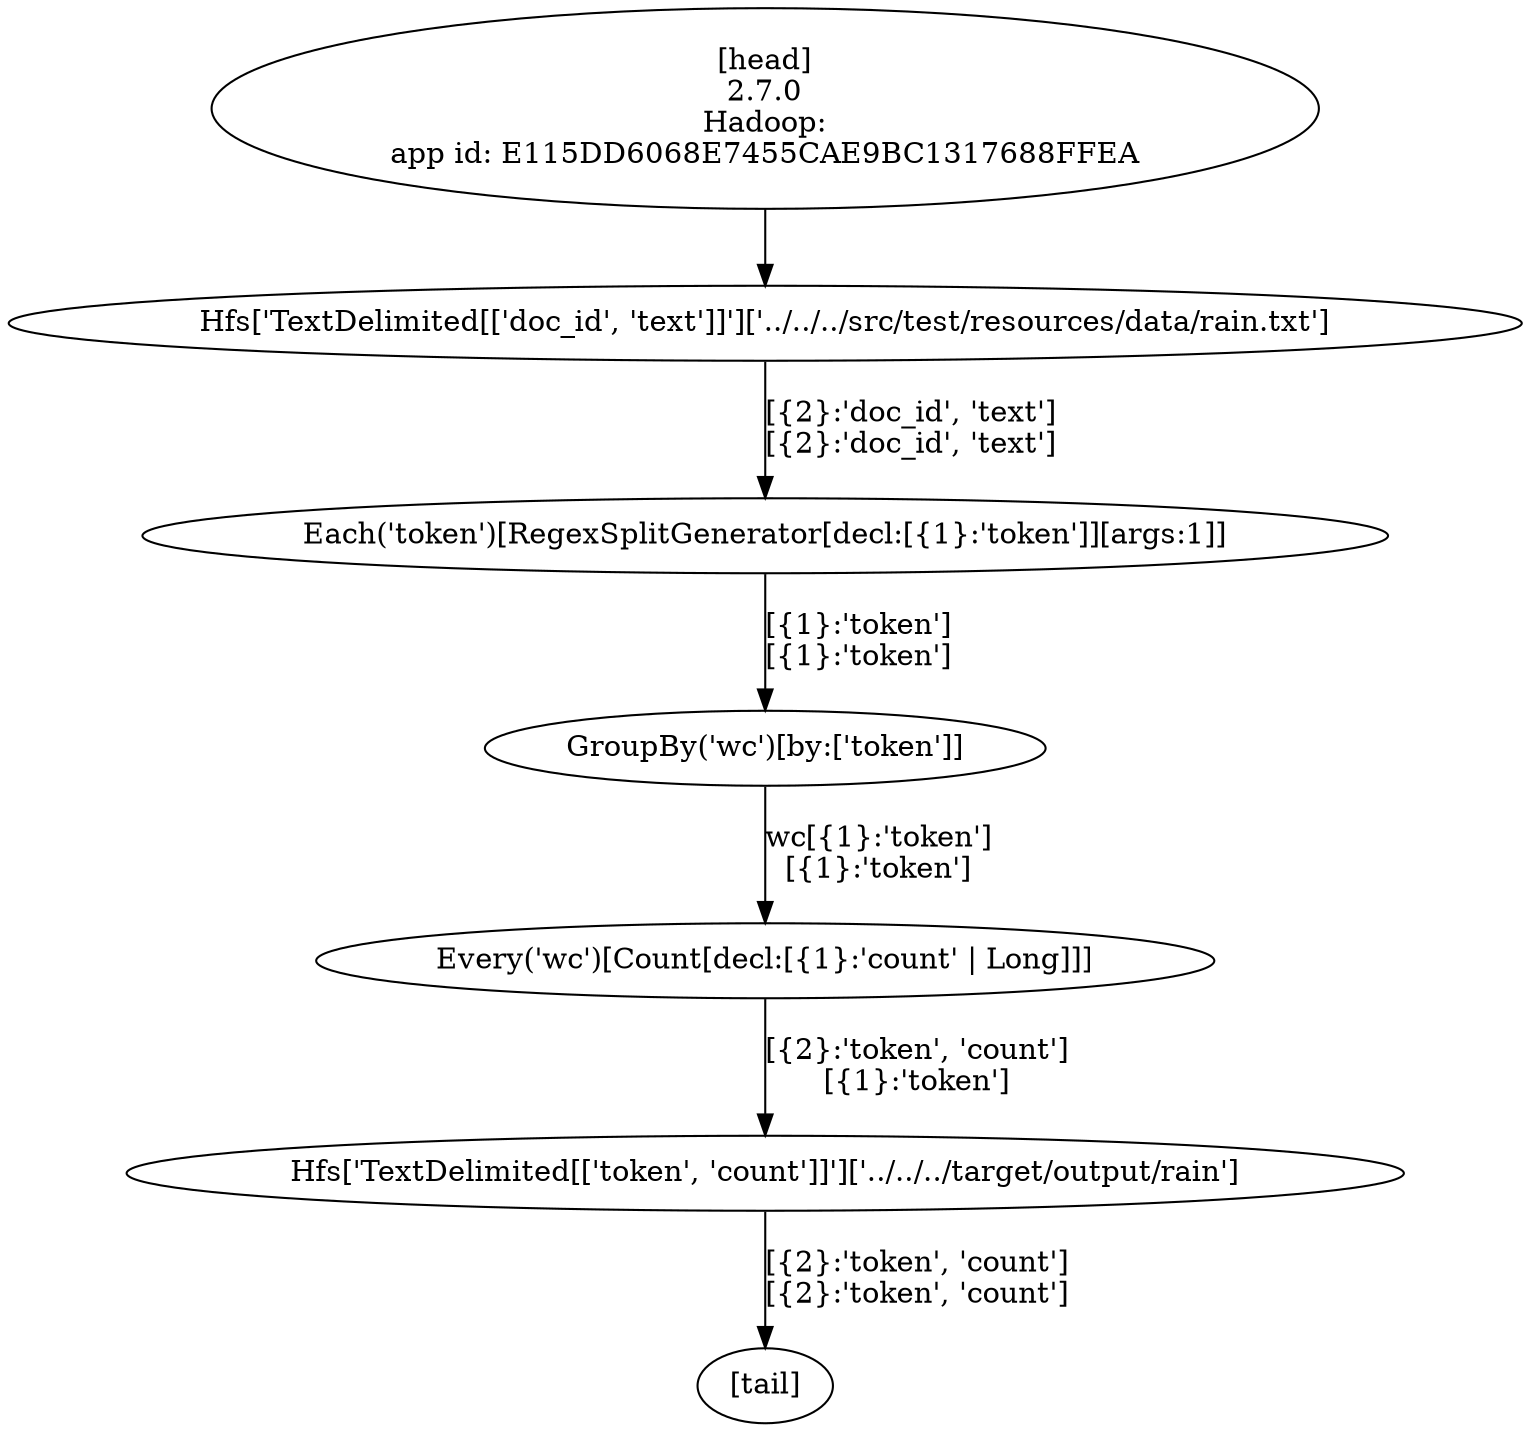 digraph G {
  1 [label = "Every('wc')[Count[decl:[{1}:'count' | Long]]]"];
  2 [label = "Hfs['TextDelimited[['token', 'count']]']['../../../target/output/rain']"];
  3 [label = "GroupBy('wc')[by:['token']]"];
  4 [label = "Each('token')[RegexSplitGenerator[decl:[{1}:'token']][args:1]]"];
  5 [label = "Hfs['TextDelimited[['doc_id', 'text']]']['../../../src/test/resources/data/rain.txt']"];
  6 [label = "[head]\n2.7.0\nHadoop:\napp id: E115DD6068E7455CAE9BC1317688FFEA"];
  7 [label = "[tail]"];
  1 -> 2 [label = "[{2}:'token', 'count']\n[{1}:'token']"];
  5 -> 4 [label = "[{2}:'doc_id', 'text']\n[{2}:'doc_id', 'text']"];
  3 -> 1 [label = "wc[{1}:'token']\n[{1}:'token']"];
  6 -> 5 [label = ""];
  2 -> 7 [label = "[{2}:'token', 'count']\n[{2}:'token', 'count']"];
  4 -> 3 [label = "[{1}:'token']\n[{1}:'token']"];
}
